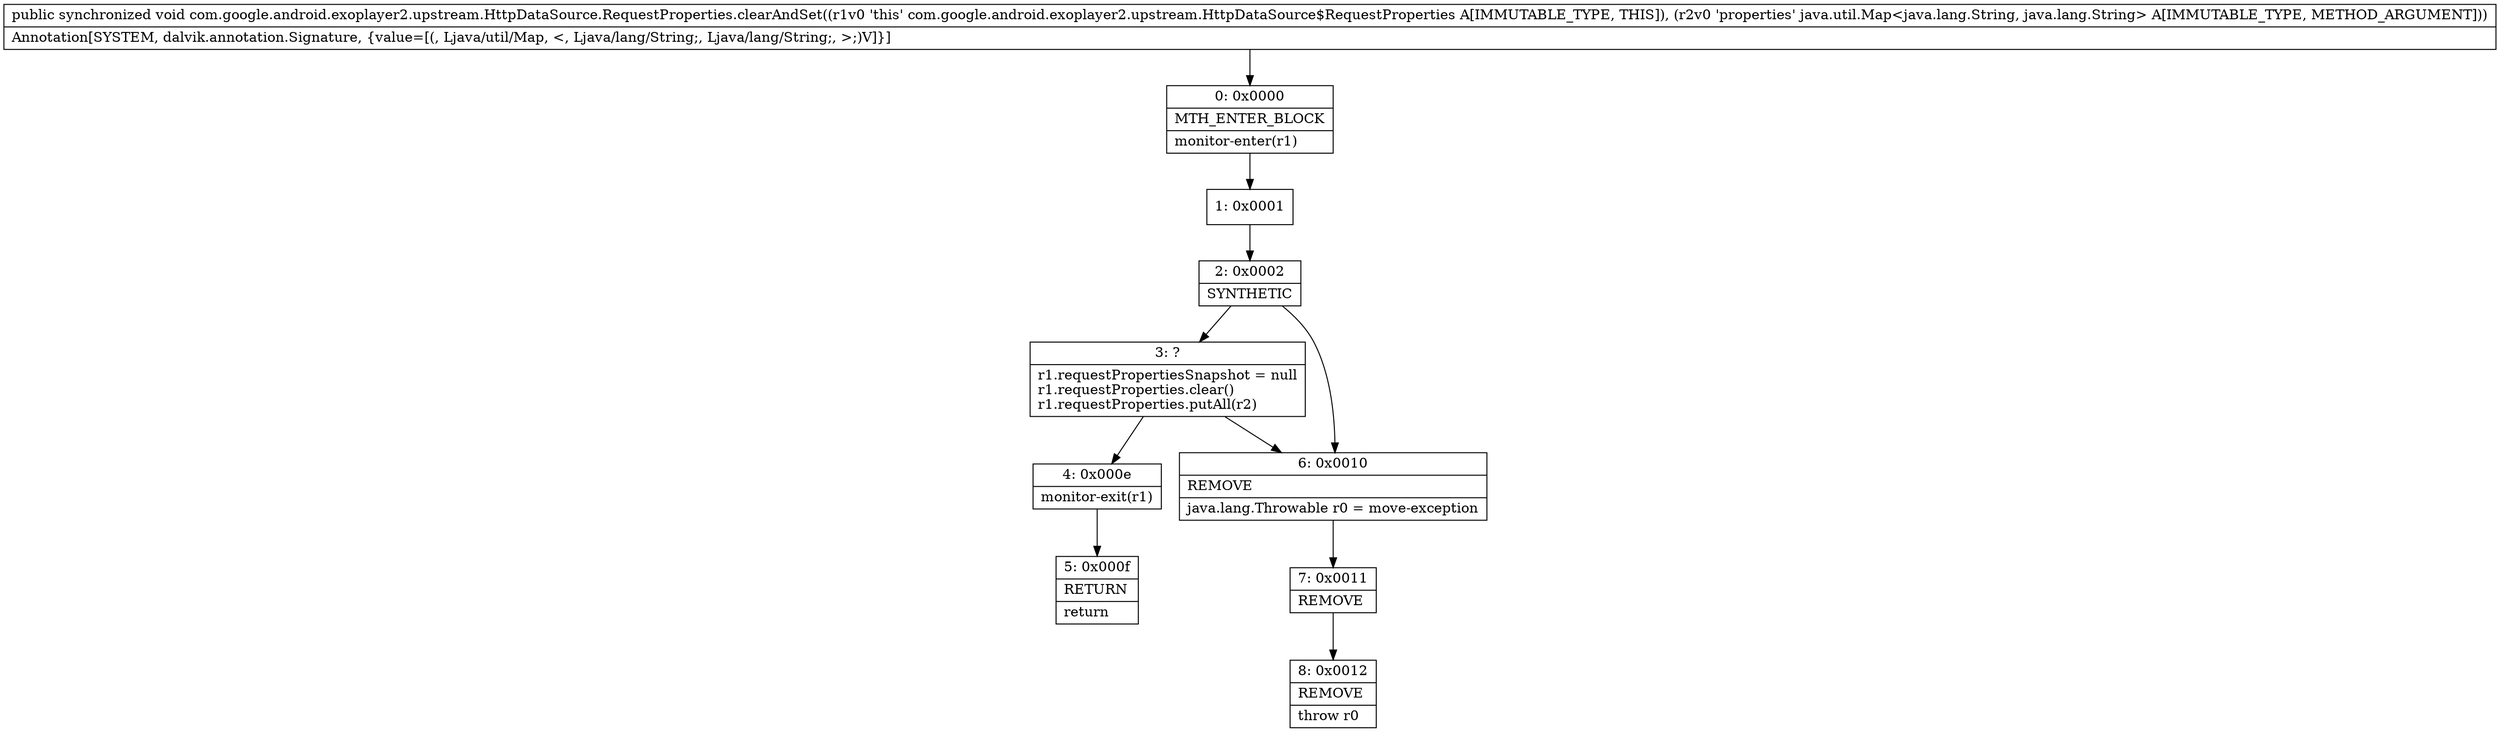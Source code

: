 digraph "CFG forcom.google.android.exoplayer2.upstream.HttpDataSource.RequestProperties.clearAndSet(Ljava\/util\/Map;)V" {
Node_0 [shape=record,label="{0\:\ 0x0000|MTH_ENTER_BLOCK\l|monitor\-enter(r1)\l}"];
Node_1 [shape=record,label="{1\:\ 0x0001}"];
Node_2 [shape=record,label="{2\:\ 0x0002|SYNTHETIC\l}"];
Node_3 [shape=record,label="{3\:\ ?|r1.requestPropertiesSnapshot = null\lr1.requestProperties.clear()\lr1.requestProperties.putAll(r2)\l}"];
Node_4 [shape=record,label="{4\:\ 0x000e|monitor\-exit(r1)\l}"];
Node_5 [shape=record,label="{5\:\ 0x000f|RETURN\l|return\l}"];
Node_6 [shape=record,label="{6\:\ 0x0010|REMOVE\l|java.lang.Throwable r0 = move\-exception\l}"];
Node_7 [shape=record,label="{7\:\ 0x0011|REMOVE\l}"];
Node_8 [shape=record,label="{8\:\ 0x0012|REMOVE\l|throw r0\l}"];
MethodNode[shape=record,label="{public synchronized void com.google.android.exoplayer2.upstream.HttpDataSource.RequestProperties.clearAndSet((r1v0 'this' com.google.android.exoplayer2.upstream.HttpDataSource$RequestProperties A[IMMUTABLE_TYPE, THIS]), (r2v0 'properties' java.util.Map\<java.lang.String, java.lang.String\> A[IMMUTABLE_TYPE, METHOD_ARGUMENT]))  | Annotation[SYSTEM, dalvik.annotation.Signature, \{value=[(, Ljava\/util\/Map, \<, Ljava\/lang\/String;, Ljava\/lang\/String;, \>;)V]\}]\l}"];
MethodNode -> Node_0;
Node_0 -> Node_1;
Node_1 -> Node_2;
Node_2 -> Node_3;
Node_2 -> Node_6;
Node_3 -> Node_4;
Node_3 -> Node_6;
Node_4 -> Node_5;
Node_6 -> Node_7;
Node_7 -> Node_8;
}

